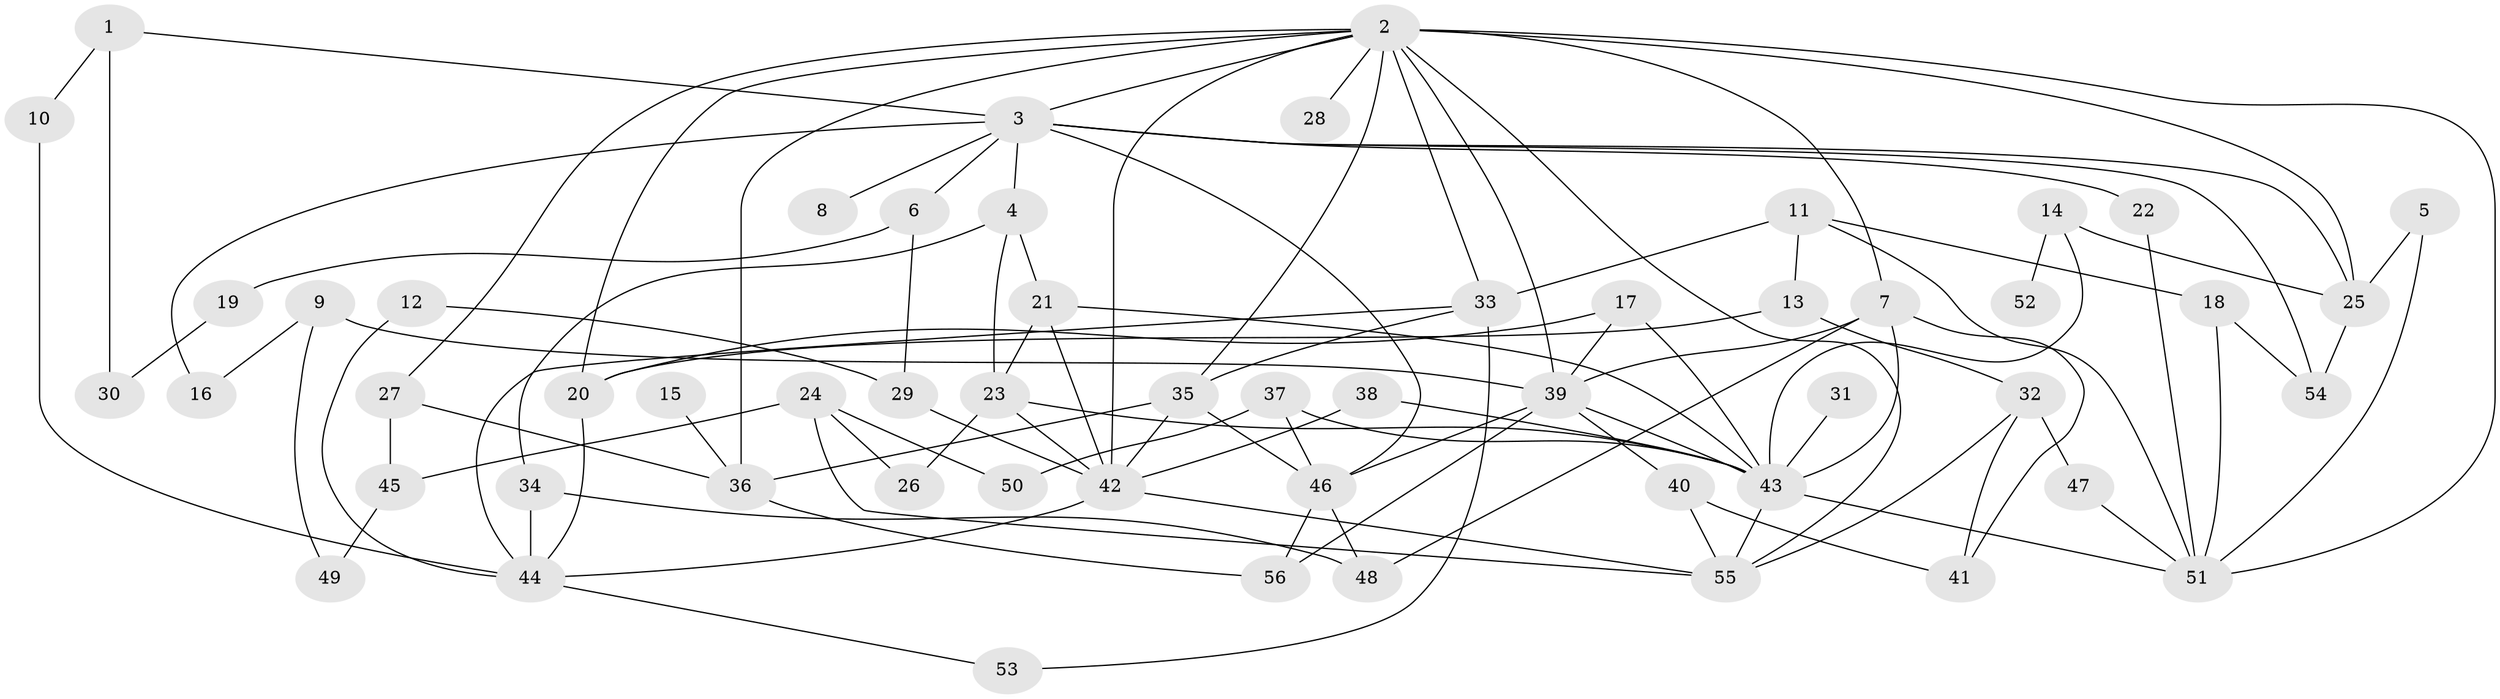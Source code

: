 // original degree distribution, {7: 0.017857142857142856, 11: 0.008928571428571428, 3: 0.38392857142857145, 4: 0.16071428571428573, 5: 0.03571428571428571, 6: 0.017857142857142856, 2: 0.23214285714285715, 1: 0.14285714285714285}
// Generated by graph-tools (version 1.1) at 2025/49/03/09/25 03:49:26]
// undirected, 56 vertices, 106 edges
graph export_dot {
graph [start="1"]
  node [color=gray90,style=filled];
  1;
  2;
  3;
  4;
  5;
  6;
  7;
  8;
  9;
  10;
  11;
  12;
  13;
  14;
  15;
  16;
  17;
  18;
  19;
  20;
  21;
  22;
  23;
  24;
  25;
  26;
  27;
  28;
  29;
  30;
  31;
  32;
  33;
  34;
  35;
  36;
  37;
  38;
  39;
  40;
  41;
  42;
  43;
  44;
  45;
  46;
  47;
  48;
  49;
  50;
  51;
  52;
  53;
  54;
  55;
  56;
  1 -- 3 [weight=1.0];
  1 -- 10 [weight=1.0];
  1 -- 30 [weight=1.0];
  2 -- 3 [weight=1.0];
  2 -- 7 [weight=1.0];
  2 -- 20 [weight=1.0];
  2 -- 25 [weight=1.0];
  2 -- 27 [weight=1.0];
  2 -- 28 [weight=1.0];
  2 -- 33 [weight=1.0];
  2 -- 35 [weight=1.0];
  2 -- 36 [weight=1.0];
  2 -- 39 [weight=1.0];
  2 -- 42 [weight=1.0];
  2 -- 51 [weight=1.0];
  2 -- 55 [weight=1.0];
  3 -- 4 [weight=1.0];
  3 -- 6 [weight=1.0];
  3 -- 8 [weight=1.0];
  3 -- 16 [weight=1.0];
  3 -- 22 [weight=1.0];
  3 -- 25 [weight=1.0];
  3 -- 46 [weight=1.0];
  3 -- 54 [weight=1.0];
  4 -- 21 [weight=1.0];
  4 -- 23 [weight=1.0];
  4 -- 34 [weight=1.0];
  5 -- 25 [weight=1.0];
  5 -- 51 [weight=1.0];
  6 -- 19 [weight=1.0];
  6 -- 29 [weight=1.0];
  7 -- 39 [weight=1.0];
  7 -- 41 [weight=1.0];
  7 -- 43 [weight=1.0];
  7 -- 48 [weight=1.0];
  9 -- 16 [weight=1.0];
  9 -- 39 [weight=1.0];
  9 -- 49 [weight=1.0];
  10 -- 44 [weight=1.0];
  11 -- 13 [weight=1.0];
  11 -- 18 [weight=1.0];
  11 -- 33 [weight=1.0];
  11 -- 51 [weight=1.0];
  12 -- 29 [weight=1.0];
  12 -- 44 [weight=1.0];
  13 -- 20 [weight=1.0];
  13 -- 32 [weight=1.0];
  14 -- 25 [weight=1.0];
  14 -- 43 [weight=1.0];
  14 -- 52 [weight=1.0];
  15 -- 36 [weight=1.0];
  17 -- 20 [weight=1.0];
  17 -- 39 [weight=1.0];
  17 -- 43 [weight=1.0];
  18 -- 51 [weight=1.0];
  18 -- 54 [weight=1.0];
  19 -- 30 [weight=1.0];
  20 -- 44 [weight=1.0];
  21 -- 23 [weight=1.0];
  21 -- 42 [weight=1.0];
  21 -- 43 [weight=1.0];
  22 -- 51 [weight=1.0];
  23 -- 26 [weight=1.0];
  23 -- 42 [weight=1.0];
  23 -- 43 [weight=1.0];
  24 -- 26 [weight=1.0];
  24 -- 45 [weight=1.0];
  24 -- 50 [weight=1.0];
  24 -- 55 [weight=1.0];
  25 -- 54 [weight=1.0];
  27 -- 36 [weight=1.0];
  27 -- 45 [weight=1.0];
  29 -- 42 [weight=1.0];
  31 -- 43 [weight=1.0];
  32 -- 41 [weight=1.0];
  32 -- 47 [weight=1.0];
  32 -- 55 [weight=1.0];
  33 -- 35 [weight=1.0];
  33 -- 44 [weight=1.0];
  33 -- 53 [weight=1.0];
  34 -- 44 [weight=1.0];
  34 -- 48 [weight=1.0];
  35 -- 36 [weight=1.0];
  35 -- 42 [weight=1.0];
  35 -- 46 [weight=1.0];
  36 -- 56 [weight=1.0];
  37 -- 43 [weight=1.0];
  37 -- 46 [weight=1.0];
  37 -- 50 [weight=1.0];
  38 -- 42 [weight=1.0];
  38 -- 43 [weight=1.0];
  39 -- 40 [weight=1.0];
  39 -- 43 [weight=1.0];
  39 -- 46 [weight=1.0];
  39 -- 56 [weight=1.0];
  40 -- 41 [weight=1.0];
  40 -- 55 [weight=1.0];
  42 -- 44 [weight=1.0];
  42 -- 55 [weight=1.0];
  43 -- 51 [weight=1.0];
  43 -- 55 [weight=1.0];
  44 -- 53 [weight=1.0];
  45 -- 49 [weight=1.0];
  46 -- 48 [weight=1.0];
  46 -- 56 [weight=1.0];
  47 -- 51 [weight=1.0];
}
